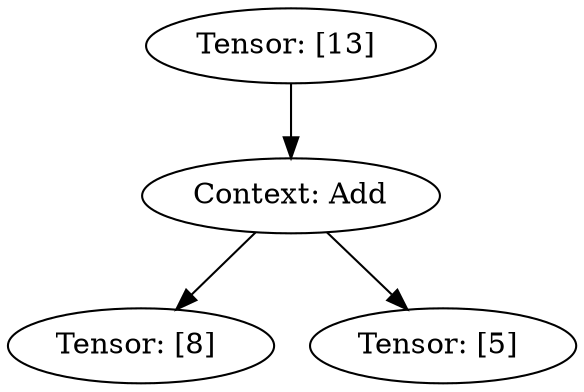 digraph {
	139935156534576 [label="Tensor: [13] "]
	139935156533664 [label="Context: Add"]
	139935156534576 -> 139935156533664
	139935156533664 -> 139935160270656
	139935160270656 [label="Tensor: [8] "]
	139935156533664 -> 139935156533232
	139935156533232 [label="Tensor: [5] "]
}
